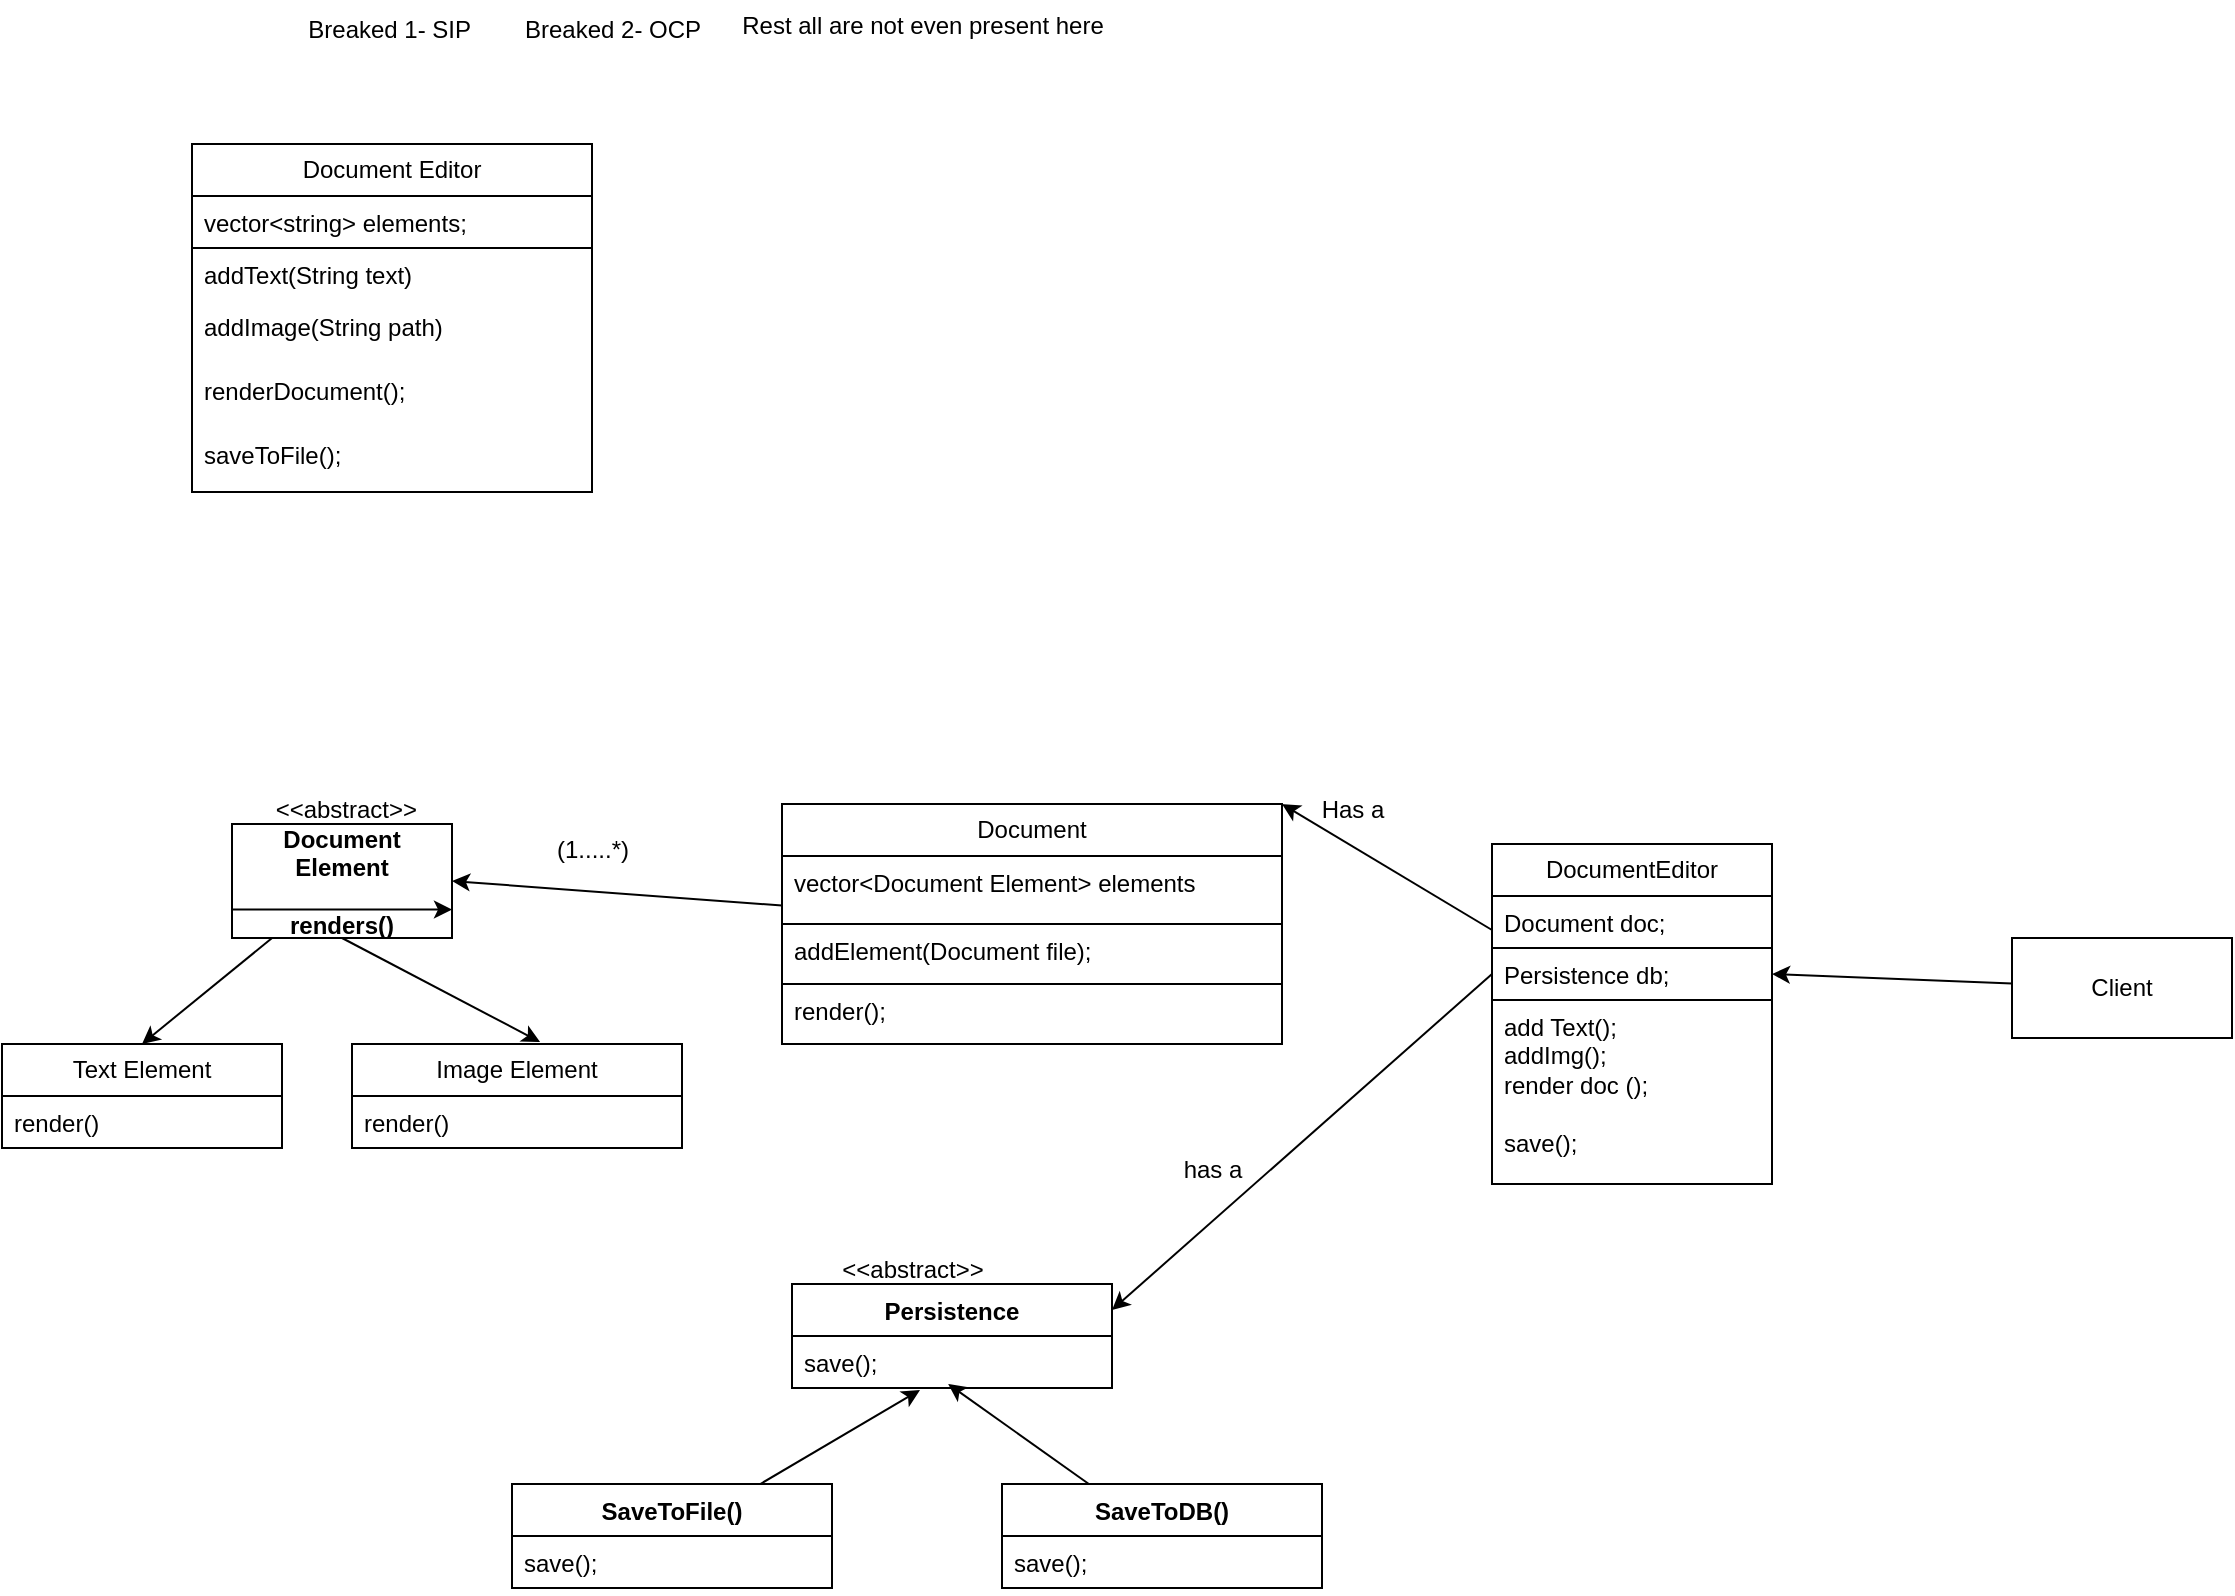 <mxfile>
    <diagram id="95WSB4mzRoAR_Y0KalV_" name="Page-1">
        <mxGraphModel dx="1139" dy="473" grid="1" gridSize="10" guides="1" tooltips="1" connect="1" arrows="1" fold="1" page="1" pageScale="1" pageWidth="850" pageHeight="1100" math="0" shadow="0">
            <root>
                <mxCell id="0"/>
                <mxCell id="1" parent="0"/>
                <mxCell id="3" value="Document Editor" style="swimlane;fontStyle=0;childLayout=stackLayout;horizontal=1;startSize=26;fillColor=none;horizontalStack=0;resizeParent=1;resizeParentMax=0;resizeLast=0;collapsible=1;marginBottom=0;whiteSpace=wrap;html=1;" parent="1" vertex="1">
                    <mxGeometry x="170" y="140" width="200" height="174" as="geometry"/>
                </mxCell>
                <mxCell id="4" value="vector&amp;lt;string&amp;gt; elements;" style="text;strokeColor=default;fillColor=none;align=left;verticalAlign=top;spacingLeft=4;spacingRight=4;overflow=hidden;rotatable=0;points=[[0,0.5],[1,0.5]];portConstraint=eastwest;whiteSpace=wrap;html=1;" parent="3" vertex="1">
                    <mxGeometry y="26" width="200" height="26" as="geometry"/>
                </mxCell>
                <mxCell id="6" value="addText(String text)" style="text;strokeColor=none;fillColor=none;align=left;verticalAlign=top;spacingLeft=4;spacingRight=4;overflow=hidden;rotatable=0;points=[[0,0.5],[1,0.5]];portConstraint=eastwest;whiteSpace=wrap;html=1;" parent="3" vertex="1">
                    <mxGeometry y="52" width="200" height="26" as="geometry"/>
                </mxCell>
                <mxCell id="5" value="addImage(String path)" style="text;strokeColor=none;fillColor=none;align=left;verticalAlign=top;spacingLeft=4;spacingRight=4;overflow=hidden;rotatable=0;points=[[0,0.5],[1,0.5]];portConstraint=eastwest;whiteSpace=wrap;html=1;" parent="3" vertex="1">
                    <mxGeometry y="78" width="200" height="32" as="geometry"/>
                </mxCell>
                <mxCell id="14" value="renderDocument();" style="text;strokeColor=none;fillColor=none;align=left;verticalAlign=top;spacingLeft=4;spacingRight=4;overflow=hidden;rotatable=0;points=[[0,0.5],[1,0.5]];portConstraint=eastwest;whiteSpace=wrap;html=1;" parent="3" vertex="1">
                    <mxGeometry y="110" width="200" height="32" as="geometry"/>
                </mxCell>
                <mxCell id="16" value="saveToFile();" style="text;strokeColor=none;fillColor=none;align=left;verticalAlign=top;spacingLeft=4;spacingRight=4;overflow=hidden;rotatable=0;points=[[0,0.5],[1,0.5]];portConstraint=eastwest;whiteSpace=wrap;html=1;" parent="3" vertex="1">
                    <mxGeometry y="142" width="200" height="32" as="geometry"/>
                </mxCell>
                <mxCell id="17" value="Breaked 1- SIP&amp;nbsp;" style="text;html=1;align=center;verticalAlign=middle;resizable=0;points=[];autosize=1;strokeColor=none;fillColor=none;" parent="1" vertex="1">
                    <mxGeometry x="215" y="68" width="110" height="30" as="geometry"/>
                </mxCell>
                <mxCell id="18" value="Breaked 2- OCP" style="text;html=1;align=center;verticalAlign=middle;resizable=0;points=[];autosize=1;strokeColor=none;fillColor=none;" parent="1" vertex="1">
                    <mxGeometry x="325" y="68" width="110" height="30" as="geometry"/>
                </mxCell>
                <mxCell id="19" value="Rest all are not even present here&lt;div&gt;&lt;br&gt;&lt;/div&gt;" style="text;html=1;align=center;verticalAlign=middle;resizable=0;points=[];autosize=1;strokeColor=none;fillColor=none;" parent="1" vertex="1">
                    <mxGeometry x="435" y="68" width="200" height="40" as="geometry"/>
                </mxCell>
                <mxCell id="20" value="Text Element" style="swimlane;fontStyle=0;childLayout=stackLayout;horizontal=1;startSize=26;fillColor=none;horizontalStack=0;resizeParent=1;resizeParentMax=0;resizeLast=0;collapsible=1;marginBottom=0;whiteSpace=wrap;html=1;" vertex="1" parent="1">
                    <mxGeometry x="75" y="590" width="140" height="52" as="geometry"/>
                </mxCell>
                <mxCell id="21" value="render()" style="text;strokeColor=none;fillColor=none;align=left;verticalAlign=top;spacingLeft=4;spacingRight=4;overflow=hidden;rotatable=0;points=[[0,0.5],[1,0.5]];portConstraint=eastwest;whiteSpace=wrap;html=1;" vertex="1" parent="20">
                    <mxGeometry y="26" width="140" height="26" as="geometry"/>
                </mxCell>
                <mxCell id="29" style="edgeStyle=none;html=1;entryX=0.5;entryY=0;entryDx=0;entryDy=0;" edge="1" parent="1" source="28" target="20">
                    <mxGeometry relative="1" as="geometry"/>
                </mxCell>
                <mxCell id="28" value="&lt;b&gt;Document Element&lt;br&gt;&lt;br&gt;&lt;/b&gt;&lt;div&gt;&lt;b&gt;renders()&lt;/b&gt;&lt;/div&gt;" style="html=1;whiteSpace=wrap;" vertex="1" parent="1">
                    <mxGeometry x="190" y="480" width="110" height="57" as="geometry"/>
                </mxCell>
                <mxCell id="30" value="Image Element" style="swimlane;fontStyle=0;childLayout=stackLayout;horizontal=1;startSize=26;fillColor=none;horizontalStack=0;resizeParent=1;resizeParentMax=0;resizeLast=0;collapsible=1;marginBottom=0;whiteSpace=wrap;html=1;" vertex="1" parent="1">
                    <mxGeometry x="250" y="590" width="165" height="52" as="geometry"/>
                </mxCell>
                <mxCell id="31" value="render()" style="text;strokeColor=none;fillColor=none;align=left;verticalAlign=top;spacingLeft=4;spacingRight=4;overflow=hidden;rotatable=0;points=[[0,0.5],[1,0.5]];portConstraint=eastwest;whiteSpace=wrap;html=1;" vertex="1" parent="30">
                    <mxGeometry y="26" width="165" height="26" as="geometry"/>
                </mxCell>
                <mxCell id="32" style="edgeStyle=none;html=1;exitX=0.5;exitY=1;exitDx=0;exitDy=0;entryX=0.57;entryY=-0.019;entryDx=0;entryDy=0;entryPerimeter=0;" edge="1" parent="1" source="28" target="30">
                    <mxGeometry relative="1" as="geometry"/>
                </mxCell>
                <mxCell id="33" value="&lt;span style=&quot;white-space: pre;&quot;&gt;&#x9;&lt;/span&gt;&lt;span style=&quot;white-space: pre;&quot;&gt;&#x9;&lt;/span&gt;&amp;lt;&amp;lt;abstract&amp;gt;&amp;gt;" style="text;html=1;align=center;verticalAlign=middle;resizable=0;points=[];autosize=1;strokeColor=none;fillColor=none;" vertex="1" parent="1">
                    <mxGeometry x="145" y="458" width="150" height="30" as="geometry"/>
                </mxCell>
                <mxCell id="34" style="edgeStyle=none;html=1;exitX=0;exitY=0.75;exitDx=0;exitDy=0;entryX=1;entryY=0.75;entryDx=0;entryDy=0;" edge="1" parent="1" source="28" target="28">
                    <mxGeometry relative="1" as="geometry"/>
                </mxCell>
                <mxCell id="39" style="edgeStyle=none;html=1;entryX=1;entryY=0.5;entryDx=0;entryDy=0;" edge="1" parent="1" source="35" target="28">
                    <mxGeometry relative="1" as="geometry"/>
                </mxCell>
                <mxCell id="35" value="Document" style="swimlane;fontStyle=0;childLayout=stackLayout;horizontal=1;startSize=26;fillColor=none;horizontalStack=0;resizeParent=1;resizeParentMax=0;resizeLast=0;collapsible=1;marginBottom=0;whiteSpace=wrap;html=1;" vertex="1" parent="1">
                    <mxGeometry x="465" y="470" width="250" height="120" as="geometry"/>
                </mxCell>
                <mxCell id="36" value="vector&amp;lt;Document Element&amp;gt; elements&amp;nbsp;" style="text;strokeColor=default;fillColor=none;align=left;verticalAlign=top;spacingLeft=4;spacingRight=4;overflow=hidden;rotatable=0;points=[[0,0.5],[1,0.5]];portConstraint=eastwest;whiteSpace=wrap;html=1;" vertex="1" parent="35">
                    <mxGeometry y="26" width="250" height="34" as="geometry"/>
                </mxCell>
                <mxCell id="38" value="addElement(Document file);" style="text;strokeColor=default;fillColor=none;align=left;verticalAlign=top;spacingLeft=4;spacingRight=4;overflow=hidden;rotatable=0;points=[[0,0.5],[1,0.5]];portConstraint=eastwest;whiteSpace=wrap;html=1;" vertex="1" parent="35">
                    <mxGeometry y="60" width="250" height="30" as="geometry"/>
                </mxCell>
                <mxCell id="43" value="render();" style="text;strokeColor=none;fillColor=none;align=left;verticalAlign=top;spacingLeft=4;spacingRight=4;overflow=hidden;rotatable=0;points=[[0,0.5],[1,0.5]];portConstraint=eastwest;whiteSpace=wrap;html=1;" vertex="1" parent="35">
                    <mxGeometry y="90" width="250" height="30" as="geometry"/>
                </mxCell>
                <mxCell id="40" value="(1.....*)" style="text;html=1;align=center;verticalAlign=middle;resizable=0;points=[];autosize=1;strokeColor=none;fillColor=none;" vertex="1" parent="1">
                    <mxGeometry x="340" y="478" width="60" height="30" as="geometry"/>
                </mxCell>
                <mxCell id="44" value="Persistence" style="swimlane;fontStyle=1;align=center;verticalAlign=top;childLayout=stackLayout;horizontal=1;startSize=26;horizontalStack=0;resizeParent=1;resizeParentMax=0;resizeLast=0;collapsible=1;marginBottom=0;whiteSpace=wrap;html=1;" vertex="1" parent="1">
                    <mxGeometry x="470" y="710" width="160" height="52" as="geometry"/>
                </mxCell>
                <mxCell id="45" value="save();" style="text;strokeColor=none;fillColor=none;align=left;verticalAlign=top;spacingLeft=4;spacingRight=4;overflow=hidden;rotatable=0;points=[[0,0.5],[1,0.5]];portConstraint=eastwest;whiteSpace=wrap;html=1;" vertex="1" parent="44">
                    <mxGeometry y="26" width="160" height="26" as="geometry"/>
                </mxCell>
                <mxCell id="48" value="&amp;lt;&amp;lt;abstract&amp;gt;&amp;gt;" style="text;html=1;align=center;verticalAlign=middle;resizable=0;points=[];autosize=1;strokeColor=none;fillColor=none;" vertex="1" parent="1">
                    <mxGeometry x="485" y="688" width="90" height="30" as="geometry"/>
                </mxCell>
                <mxCell id="49" value="SaveToFile()" style="swimlane;fontStyle=1;align=center;verticalAlign=top;childLayout=stackLayout;horizontal=1;startSize=26;horizontalStack=0;resizeParent=1;resizeParentMax=0;resizeLast=0;collapsible=1;marginBottom=0;whiteSpace=wrap;html=1;" vertex="1" parent="1">
                    <mxGeometry x="330" y="810" width="160" height="52" as="geometry"/>
                </mxCell>
                <mxCell id="50" value="save();" style="text;strokeColor=none;fillColor=none;align=left;verticalAlign=top;spacingLeft=4;spacingRight=4;overflow=hidden;rotatable=0;points=[[0,0.5],[1,0.5]];portConstraint=eastwest;whiteSpace=wrap;html=1;" vertex="1" parent="49">
                    <mxGeometry y="26" width="160" height="26" as="geometry"/>
                </mxCell>
                <mxCell id="53" value="SaveToDB()" style="swimlane;fontStyle=1;align=center;verticalAlign=top;childLayout=stackLayout;horizontal=1;startSize=26;horizontalStack=0;resizeParent=1;resizeParentMax=0;resizeLast=0;collapsible=1;marginBottom=0;whiteSpace=wrap;html=1;" vertex="1" parent="1">
                    <mxGeometry x="575" y="810" width="160" height="52" as="geometry"/>
                </mxCell>
                <mxCell id="54" value="save();" style="text;strokeColor=none;fillColor=none;align=left;verticalAlign=top;spacingLeft=4;spacingRight=4;overflow=hidden;rotatable=0;points=[[0,0.5],[1,0.5]];portConstraint=eastwest;whiteSpace=wrap;html=1;" vertex="1" parent="53">
                    <mxGeometry y="26" width="160" height="26" as="geometry"/>
                </mxCell>
                <mxCell id="55" style="edgeStyle=none;html=1;entryX=0.4;entryY=1.038;entryDx=0;entryDy=0;entryPerimeter=0;" edge="1" parent="1" source="49" target="45">
                    <mxGeometry relative="1" as="geometry"/>
                </mxCell>
                <mxCell id="56" style="edgeStyle=none;html=1;entryX=0.488;entryY=0.923;entryDx=0;entryDy=0;entryPerimeter=0;" edge="1" parent="1" source="53" target="45">
                    <mxGeometry relative="1" as="geometry"/>
                </mxCell>
                <mxCell id="61" style="edgeStyle=none;html=1;entryX=1;entryY=0;entryDx=0;entryDy=0;" edge="1" parent="1" source="57" target="35">
                    <mxGeometry relative="1" as="geometry"/>
                </mxCell>
                <mxCell id="57" value="DocumentEditor" style="swimlane;fontStyle=0;childLayout=stackLayout;horizontal=1;startSize=26;fillColor=none;horizontalStack=0;resizeParent=1;resizeParentMax=0;resizeLast=0;collapsible=1;marginBottom=0;whiteSpace=wrap;html=1;" vertex="1" parent="1">
                    <mxGeometry x="820" y="490" width="140" height="170" as="geometry"/>
                </mxCell>
                <mxCell id="58" value="Document doc;" style="text;strokeColor=none;fillColor=none;align=left;verticalAlign=top;spacingLeft=4;spacingRight=4;overflow=hidden;rotatable=0;points=[[0,0.5],[1,0.5]];portConstraint=eastwest;whiteSpace=wrap;html=1;" vertex="1" parent="57">
                    <mxGeometry y="26" width="140" height="26" as="geometry"/>
                </mxCell>
                <mxCell id="59" value="Persistence db;" style="text;strokeColor=default;fillColor=none;align=left;verticalAlign=top;spacingLeft=4;spacingRight=4;overflow=hidden;rotatable=0;points=[[0,0.5],[1,0.5]];portConstraint=eastwest;whiteSpace=wrap;html=1;" vertex="1" parent="57">
                    <mxGeometry y="52" width="140" height="26" as="geometry"/>
                </mxCell>
                <mxCell id="60" value="add Text();&lt;div&gt;addImg();&lt;/div&gt;&lt;div&gt;render doc ();&lt;/div&gt;&lt;div&gt;&lt;br&gt;&lt;/div&gt;&lt;div&gt;save();&lt;/div&gt;" style="text;strokeColor=none;fillColor=none;align=left;verticalAlign=top;spacingLeft=4;spacingRight=4;overflow=hidden;rotatable=0;points=[[0,0.5],[1,0.5]];portConstraint=eastwest;whiteSpace=wrap;html=1;" vertex="1" parent="57">
                    <mxGeometry y="78" width="140" height="92" as="geometry"/>
                </mxCell>
                <mxCell id="62" value="Has a" style="text;html=1;align=center;verticalAlign=middle;resizable=0;points=[];autosize=1;strokeColor=none;fillColor=none;" vertex="1" parent="1">
                    <mxGeometry x="725" y="458" width="50" height="30" as="geometry"/>
                </mxCell>
                <mxCell id="63" style="edgeStyle=none;html=1;entryX=1;entryY=0.25;entryDx=0;entryDy=0;exitX=0;exitY=0.5;exitDx=0;exitDy=0;" edge="1" parent="1" source="59" target="44">
                    <mxGeometry relative="1" as="geometry"/>
                </mxCell>
                <mxCell id="64" value="has a" style="text;html=1;align=center;verticalAlign=middle;resizable=0;points=[];autosize=1;strokeColor=none;fillColor=none;" vertex="1" parent="1">
                    <mxGeometry x="655" y="638" width="50" height="30" as="geometry"/>
                </mxCell>
                <mxCell id="66" style="edgeStyle=none;html=1;entryX=1;entryY=0.5;entryDx=0;entryDy=0;" edge="1" parent="1" source="65" target="59">
                    <mxGeometry relative="1" as="geometry"/>
                </mxCell>
                <mxCell id="65" value="Client" style="html=1;whiteSpace=wrap;" vertex="1" parent="1">
                    <mxGeometry x="1080" y="537" width="110" height="50" as="geometry"/>
                </mxCell>
            </root>
        </mxGraphModel>
    </diagram>
</mxfile>